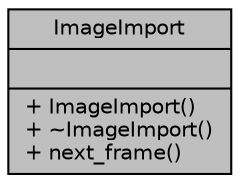 digraph "ImageImport"
{
  edge [fontname="Helvetica",fontsize="10",labelfontname="Helvetica",labelfontsize="10"];
  node [fontname="Helvetica",fontsize="10",shape=record];
  Node1 [label="{ImageImport\n||+ ImageImport()\l+ ~ImageImport()\l+ next_frame()\l}",height=0.2,width=0.4,color="black", fillcolor="grey75", style="filled" fontcolor="black"];
}
